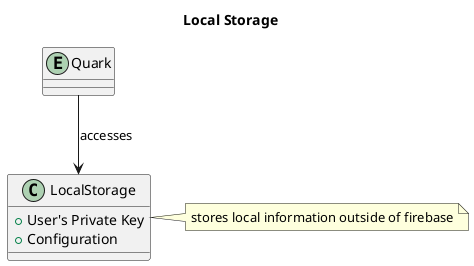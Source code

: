 @startuml
title Local Storage

class LocalStorage {
    + User's Private Key
    + Configuration
}

note right of LocalStorage
    stores local information outside of firebase
end note

entity "Quark" as quark
quark --> LocalStorage : accesses
@enduml